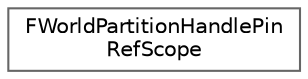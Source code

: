 digraph "Graphical Class Hierarchy"
{
 // INTERACTIVE_SVG=YES
 // LATEX_PDF_SIZE
  bgcolor="transparent";
  edge [fontname=Helvetica,fontsize=10,labelfontname=Helvetica,labelfontsize=10];
  node [fontname=Helvetica,fontsize=10,shape=box,height=0.2,width=0.4];
  rankdir="LR";
  Node0 [id="Node000000",label="FWorldPartitionHandlePin\lRefScope",height=0.2,width=0.4,color="grey40", fillcolor="white", style="filled",URL="$d8/dd9/structFWorldPartitionHandlePinRefScope.html",tooltip="FWorldPartitionHandlePinRefScope will keep a reference if the actor is already loaded."];
}
